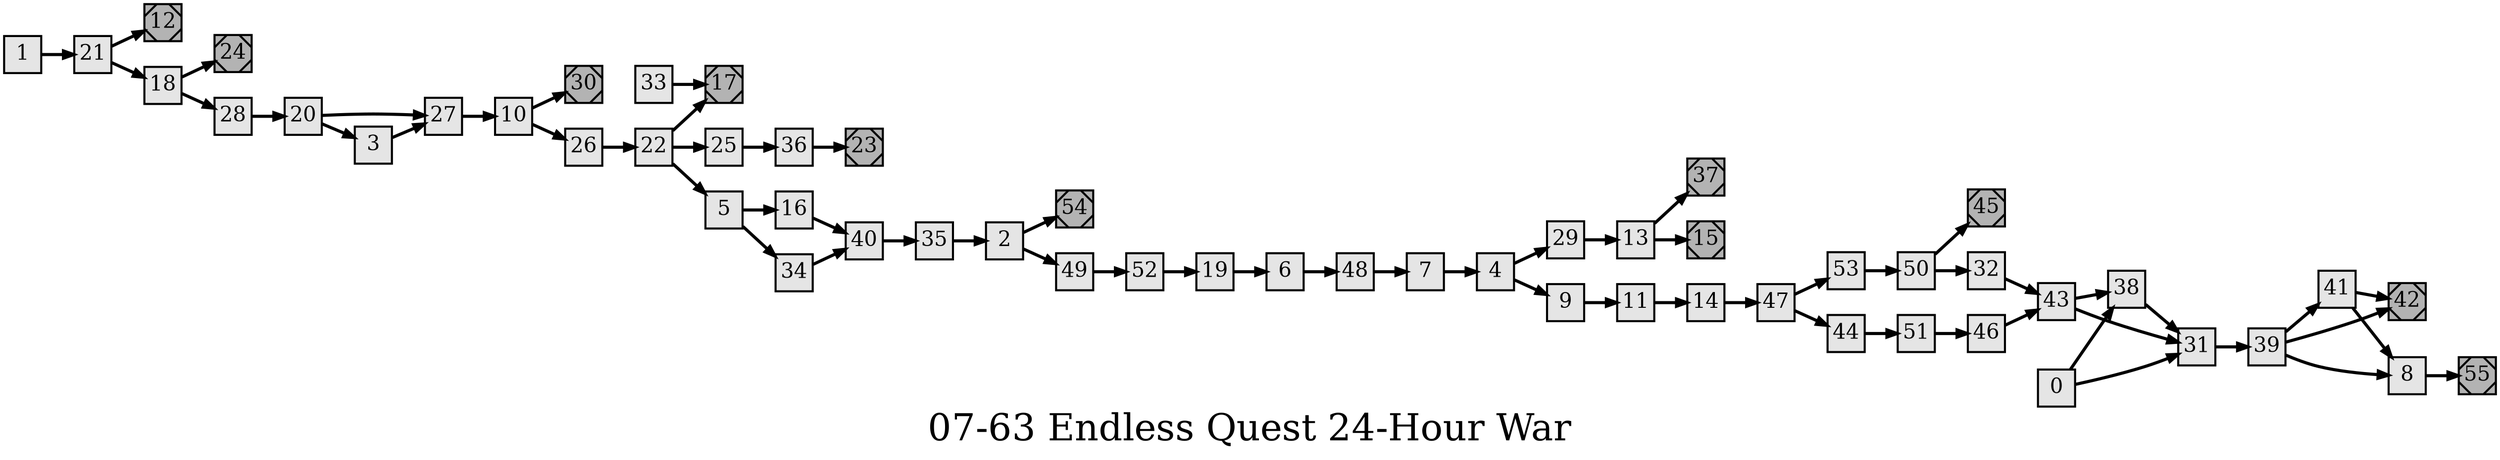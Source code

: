 digraph g{
  graph [ label="07-63 Endless Quest 24-Hour War" rankdir=LR, ordering=out, fontsize=36, nodesep="0.35", ranksep="0.45"];
  node  [shape=rect, penwidth=2, fontsize=20, style=filled, fillcolor=grey90, margin="0,0", labelfloat=true, regular=true, fixedsize=true];
  edge  [labelfloat=true, penwidth=3, fontsize=12];
  // ---;
  // group  : Katz;
  // id     :;
  // gbid   :;
  // series :;
  // title  :;
  // author :;
  // credit:;
  // - name : Rachael Grainger;
  // role : encoder;
  // date : 2017-08-30;
  // - name : Jeremy Douglass;
  // role : editor;
  // date : 2017-10-19;
  // render:;
  // - name   : small;
  // styles : gvStyles-small.txt;
  // engine : dot;
  // comment: >;
  
  // ---;
  
  // From | To | Label;
  
  0 -> 38;
  0 -> 31;
  1 -> 21;
  2 -> 54;
  2 -> 49;
  3 -> 27;
  4 -> 29;
  4 -> 9;
  5 -> 16;
  5 -> 34;
  6 -> 48;
  7 -> 4;
  8 -> 55;
  9 -> 11;
  10 -> 30;
  10 -> 26;
  11 -> 14;
  12	[ xlabel="E", shape=Msquare, fontsize=20, fillcolor=grey70, xlabel="" ];
  13 -> 37;
  13 -> 15;
  14 -> 47;
  15	[ xlabel="E", shape=Msquare, fontsize=20, fillcolor=grey70, xlabel="" ];
  16 -> 40;
  17	[ xlabel="E", shape=Msquare, fontsize=20, fillcolor=grey70, xlabel="" ];
  18 -> 24;
  18 -> 28;
  19 -> 6;
  20 -> 27;
  20 -> 3;
  21 -> 12;
  21 -> 18;
  22 -> 17;
  22 -> 25;
  22 -> 5;
  23	[ xlabel="E", shape=Msquare, fontsize=20, fillcolor=grey70, xlabel="" ];
  24	[ xlabel="E", shape=Msquare, fontsize=20, fillcolor=grey70, xlabel="" ];
  25 -> 36;
  26 -> 22;
  27 -> 10;
  28 -> 20;
  29 -> 13;
  30	[ xlabel="E", shape=Msquare, fontsize=20, fillcolor=grey70, xlabel="" ];
  31 -> 39;
  32 -> 43;
  33 -> 17;
  34 -> 40;
  35 -> 2;
  36 -> 23;
  37	[ xlabel="E", shape=Msquare, fontsize=20, fillcolor=grey70, xlabel="" ];
  38 -> 31;
  39 -> 41;
  39 -> 42;
  39 -> 8;
  40 -> 35;
  41 -> 42;
  41 -> 8;
  42	[ xlabel="E", shape=Msquare, fontsize=20, fillcolor=grey70, xlabel="" ];
  43 -> 38;
  43 -> 31;
  44 -> 51;
  45	[ xlabel="E", shape=Msquare, fontsize=20, fillcolor=grey70, xlabel="" ];
  46 -> 43;
  47 -> 53;
  47 -> 44;
  48 -> 7;
  49 -> 52;
  50 -> 45;
  50 -> 32;
  51 -> 46;
  52 -> 19;
  53 -> 50;
  54	[ xlabel="E", shape=Msquare, fontsize=20, fillcolor=grey70, xlabel="" ];
  55	[ xlabel="E", shape=Msquare, fontsize=20, fillcolor=grey70, xlabel="" ];
}

